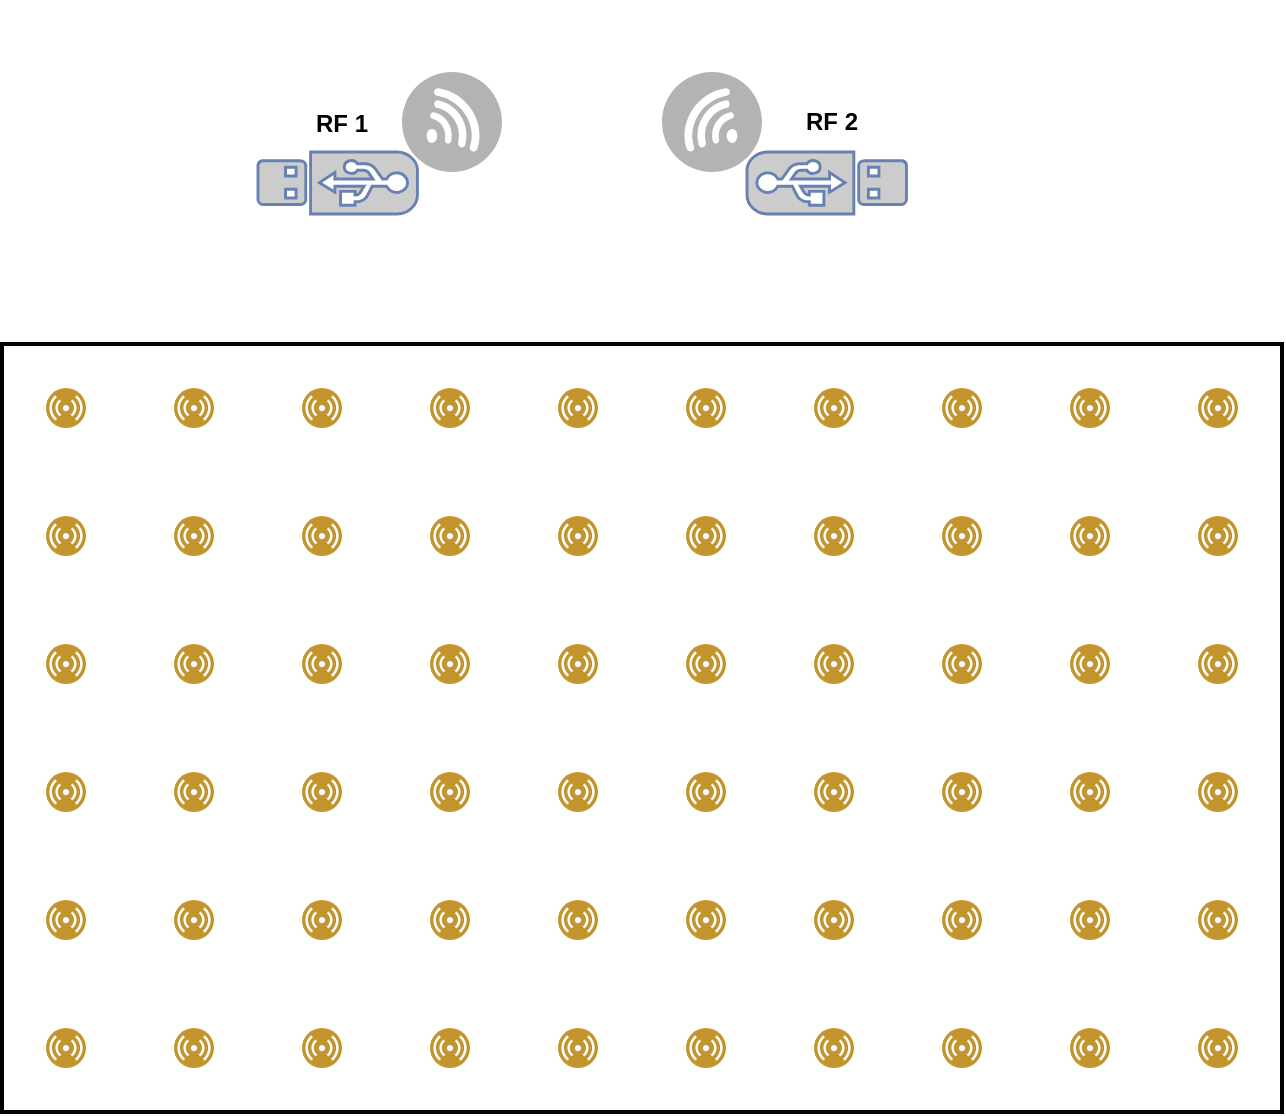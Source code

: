 <mxfile version="12.2.7" type="github" pages="1">
  <diagram id="TeNlqGiva7IvxflfD58E" name="Page-1">
    <mxGraphModel dx="932" dy="593" grid="1" gridSize="10" guides="1" tooltips="1" connect="1" arrows="1" fold="1" page="1" pageScale="1" pageWidth="1169" pageHeight="827" math="0" shadow="0">
      <root>
        <mxCell id="0"/>
        <mxCell id="1" parent="0"/>
        <mxCell id="iRaWRqL0e0JW9HZ2cHJ_-2" value="" style="shape=image;html=1;verticalAlign=top;verticalLabelPosition=bottom;labelBackgroundColor=#ffffff;imageAspect=0;aspect=fixed;image=https://cdn4.iconfinder.com/data/icons/computer-and-technologies-1/800/pc-128.png;flipH=1;" parent="1" vertex="1">
          <mxGeometry x="141.5" y="80" width="128" height="128" as="geometry"/>
        </mxCell>
        <mxCell id="iRaWRqL0e0JW9HZ2cHJ_-5" value="" style="shape=image;html=1;verticalAlign=top;verticalLabelPosition=bottom;labelBackgroundColor=#ffffff;imageAspect=0;aspect=fixed;image=https://cdn4.iconfinder.com/data/icons/logos-and-brands/512/267_Python_logo-128.png;fillColor=#B3B3B3;" parent="1" vertex="1">
          <mxGeometry x="190" y="58.5" width="43" height="43" as="geometry"/>
        </mxCell>
        <mxCell id="i9u_ca7h2w0VZ7ICDSgy-1" value="RF 1" style="text;html=1;strokeColor=none;fillColor=none;align=center;verticalAlign=middle;whiteSpace=wrap;rounded=0;fontStyle=1" vertex="1" parent="1">
          <mxGeometry x="290" y="110" width="40" height="20" as="geometry"/>
        </mxCell>
        <mxCell id="i9u_ca7h2w0VZ7ICDSgy-2" value="" style="shape=image;html=1;verticalAlign=top;verticalLabelPosition=bottom;labelBackgroundColor=#ffffff;imageAspect=0;aspect=fixed;image=https://cdn4.iconfinder.com/data/icons/computer-and-technologies-1/800/pc-128.png" vertex="1" parent="1">
          <mxGeometry x="590" y="80" width="128" height="128" as="geometry"/>
        </mxCell>
        <mxCell id="i9u_ca7h2w0VZ7ICDSgy-3" value="" style="fontColor=#0066CC;verticalAlign=top;verticalLabelPosition=bottom;labelPosition=center;align=center;html=1;outlineConnect=0;fillColor=#CCCCCC;strokeColor=#6881B3;gradientColor=none;gradientDirection=north;strokeWidth=2;shape=mxgraph.networks.usb_stick;direction=south;aspect=fixed;" vertex="1" parent="1">
          <mxGeometry x="512.5" y="134" width="79.72" height="31" as="geometry"/>
        </mxCell>
        <mxCell id="i9u_ca7h2w0VZ7ICDSgy-4" value="" style="verticalLabelPosition=bottom;html=1;fillColor=#B3B3B3;verticalAlign=top;points=[[0.145,0.145,0],[0.856,0.145,0],[0.855,0.855,0],[0.145,0.855,0],[0.5,0,0], [1,0.5,0], [0.5,1,0],[0,0.5,0]];pointerEvents=1;align=center;shape=mxgraph.cisco_safe.capability.wireless_connection;direction=north;" vertex="1" parent="1">
          <mxGeometry x="470" y="94" width="50" height="50" as="geometry"/>
        </mxCell>
        <mxCell id="i9u_ca7h2w0VZ7ICDSgy-5" value="" style="shape=image;html=1;verticalAlign=top;verticalLabelPosition=bottom;labelBackgroundColor=#ffffff;imageAspect=0;aspect=fixed;image=https://cdn4.iconfinder.com/data/icons/logos-and-brands/512/267_Python_logo-128.png;fillColor=#B3B3B3;" vertex="1" parent="1">
          <mxGeometry x="621" y="59.5" width="43" height="43" as="geometry"/>
        </mxCell>
        <mxCell id="i9u_ca7h2w0VZ7ICDSgy-6" value="RF 2" style="text;html=1;strokeColor=none;fillColor=none;align=center;verticalAlign=middle;whiteSpace=wrap;rounded=0;fontStyle=1" vertex="1" parent="1">
          <mxGeometry x="535" y="109" width="40" height="20" as="geometry"/>
        </mxCell>
        <mxCell id="i9u_ca7h2w0VZ7ICDSgy-7" value="" style="fontColor=#0066CC;verticalAlign=top;verticalLabelPosition=bottom;labelPosition=center;align=center;html=1;outlineConnect=0;fillColor=#CCCCCC;strokeColor=#6881B3;gradientColor=none;gradientDirection=north;strokeWidth=2;shape=mxgraph.networks.usb_stick;direction=south;aspect=fixed;flipH=1;" vertex="1" parent="1">
          <mxGeometry x="268" y="134" width="79.72" height="31" as="geometry"/>
        </mxCell>
        <mxCell id="i9u_ca7h2w0VZ7ICDSgy-8" value="" style="verticalLabelPosition=bottom;html=1;fillColor=#B3B3B3;verticalAlign=top;points=[[0.145,0.145,0],[0.856,0.145,0],[0.855,0.855,0],[0.145,0.855,0],[0.5,0,0], [1,0.5,0], [0.5,1,0],[0,0.5,0]];pointerEvents=1;align=center;shape=mxgraph.cisco_safe.capability.wireless_connection;direction=north;flipH=1;" vertex="1" parent="1">
          <mxGeometry x="340" y="94" width="50" height="50" as="geometry"/>
        </mxCell>
        <mxCell id="i9u_ca7h2w0VZ7ICDSgy-10" value="" style="rounded=0;whiteSpace=wrap;html=1;strokeWidth=2;glass=0;shadow=0;comic=0;" vertex="1" parent="1">
          <mxGeometry x="140" y="230" width="640" height="384" as="geometry"/>
        </mxCell>
        <mxCell id="i9u_ca7h2w0VZ7ICDSgy-34" value="" style="group" vertex="1" connectable="0" parent="1">
          <mxGeometry x="162" y="252" width="596" height="20" as="geometry"/>
        </mxCell>
        <mxCell id="i9u_ca7h2w0VZ7ICDSgy-11" value="" style="aspect=fixed;perimeter=ellipsePerimeter;html=1;align=center;shadow=0;dashed=0;fontColor=#4277BB;labelBackgroundColor=#ffffff;fontSize=12;spacingTop=3;image;image=img/lib/ibm/users/sensor.svg;strokeWidth=2;" vertex="1" parent="i9u_ca7h2w0VZ7ICDSgy-34">
          <mxGeometry x="256" width="20" height="20" as="geometry"/>
        </mxCell>
        <mxCell id="i9u_ca7h2w0VZ7ICDSgy-12" value="" style="aspect=fixed;perimeter=ellipsePerimeter;html=1;align=center;shadow=0;dashed=0;fontColor=#4277BB;labelBackgroundColor=#ffffff;fontSize=12;spacingTop=3;image;image=img/lib/ibm/users/sensor.svg;strokeWidth=2;" vertex="1" parent="i9u_ca7h2w0VZ7ICDSgy-34">
          <mxGeometry width="20" height="20" as="geometry"/>
        </mxCell>
        <mxCell id="i9u_ca7h2w0VZ7ICDSgy-13" value="" style="aspect=fixed;perimeter=ellipsePerimeter;html=1;align=center;shadow=0;dashed=0;fontColor=#4277BB;labelBackgroundColor=#ffffff;fontSize=12;spacingTop=3;image;image=img/lib/ibm/users/sensor.svg;strokeWidth=2;" vertex="1" parent="i9u_ca7h2w0VZ7ICDSgy-34">
          <mxGeometry x="64" width="20" height="20" as="geometry"/>
        </mxCell>
        <mxCell id="i9u_ca7h2w0VZ7ICDSgy-14" value="" style="aspect=fixed;perimeter=ellipsePerimeter;html=1;align=center;shadow=0;dashed=0;fontColor=#4277BB;labelBackgroundColor=#ffffff;fontSize=12;spacingTop=3;image;image=img/lib/ibm/users/sensor.svg;strokeWidth=2;" vertex="1" parent="i9u_ca7h2w0VZ7ICDSgy-34">
          <mxGeometry x="128" width="20" height="20" as="geometry"/>
        </mxCell>
        <mxCell id="i9u_ca7h2w0VZ7ICDSgy-15" value="" style="aspect=fixed;perimeter=ellipsePerimeter;html=1;align=center;shadow=0;dashed=0;fontColor=#4277BB;labelBackgroundColor=#ffffff;fontSize=12;spacingTop=3;image;image=img/lib/ibm/users/sensor.svg;strokeWidth=2;" vertex="1" parent="i9u_ca7h2w0VZ7ICDSgy-34">
          <mxGeometry x="192" width="20" height="20" as="geometry"/>
        </mxCell>
        <mxCell id="i9u_ca7h2w0VZ7ICDSgy-16" value="" style="aspect=fixed;perimeter=ellipsePerimeter;html=1;align=center;shadow=0;dashed=0;fontColor=#4277BB;labelBackgroundColor=#ffffff;fontSize=12;spacingTop=3;image;image=img/lib/ibm/users/sensor.svg;strokeWidth=2;" vertex="1" parent="i9u_ca7h2w0VZ7ICDSgy-34">
          <mxGeometry x="576" width="20" height="20" as="geometry"/>
        </mxCell>
        <mxCell id="i9u_ca7h2w0VZ7ICDSgy-17" value="" style="aspect=fixed;perimeter=ellipsePerimeter;html=1;align=center;shadow=0;dashed=0;fontColor=#4277BB;labelBackgroundColor=#ffffff;fontSize=12;spacingTop=3;image;image=img/lib/ibm/users/sensor.svg;strokeWidth=2;" vertex="1" parent="i9u_ca7h2w0VZ7ICDSgy-34">
          <mxGeometry x="320" width="20" height="20" as="geometry"/>
        </mxCell>
        <mxCell id="i9u_ca7h2w0VZ7ICDSgy-18" value="" style="aspect=fixed;perimeter=ellipsePerimeter;html=1;align=center;shadow=0;dashed=0;fontColor=#4277BB;labelBackgroundColor=#ffffff;fontSize=12;spacingTop=3;image;image=img/lib/ibm/users/sensor.svg;strokeWidth=2;" vertex="1" parent="i9u_ca7h2w0VZ7ICDSgy-34">
          <mxGeometry x="384" width="20" height="20" as="geometry"/>
        </mxCell>
        <mxCell id="i9u_ca7h2w0VZ7ICDSgy-19" value="" style="aspect=fixed;perimeter=ellipsePerimeter;html=1;align=center;shadow=0;dashed=0;fontColor=#4277BB;labelBackgroundColor=#ffffff;fontSize=12;spacingTop=3;image;image=img/lib/ibm/users/sensor.svg;strokeWidth=2;" vertex="1" parent="i9u_ca7h2w0VZ7ICDSgy-34">
          <mxGeometry x="448" width="20" height="20" as="geometry"/>
        </mxCell>
        <mxCell id="i9u_ca7h2w0VZ7ICDSgy-20" value="" style="aspect=fixed;perimeter=ellipsePerimeter;html=1;align=center;shadow=0;dashed=0;fontColor=#4277BB;labelBackgroundColor=#ffffff;fontSize=12;spacingTop=3;image;image=img/lib/ibm/users/sensor.svg;strokeWidth=2;" vertex="1" parent="i9u_ca7h2w0VZ7ICDSgy-34">
          <mxGeometry x="512" width="20" height="20" as="geometry"/>
        </mxCell>
        <mxCell id="i9u_ca7h2w0VZ7ICDSgy-35" value="" style="group" vertex="1" connectable="0" parent="1">
          <mxGeometry x="162" y="316" width="596" height="20" as="geometry"/>
        </mxCell>
        <mxCell id="i9u_ca7h2w0VZ7ICDSgy-36" value="" style="aspect=fixed;perimeter=ellipsePerimeter;html=1;align=center;shadow=0;dashed=0;fontColor=#4277BB;labelBackgroundColor=#ffffff;fontSize=12;spacingTop=3;image;image=img/lib/ibm/users/sensor.svg;strokeWidth=2;" vertex="1" parent="i9u_ca7h2w0VZ7ICDSgy-35">
          <mxGeometry x="256" width="20" height="20" as="geometry"/>
        </mxCell>
        <mxCell id="i9u_ca7h2w0VZ7ICDSgy-37" value="" style="aspect=fixed;perimeter=ellipsePerimeter;html=1;align=center;shadow=0;dashed=0;fontColor=#4277BB;labelBackgroundColor=#ffffff;fontSize=12;spacingTop=3;image;image=img/lib/ibm/users/sensor.svg;strokeWidth=2;" vertex="1" parent="i9u_ca7h2w0VZ7ICDSgy-35">
          <mxGeometry width="20" height="20" as="geometry"/>
        </mxCell>
        <mxCell id="i9u_ca7h2w0VZ7ICDSgy-38" value="" style="aspect=fixed;perimeter=ellipsePerimeter;html=1;align=center;shadow=0;dashed=0;fontColor=#4277BB;labelBackgroundColor=#ffffff;fontSize=12;spacingTop=3;image;image=img/lib/ibm/users/sensor.svg;strokeWidth=2;" vertex="1" parent="i9u_ca7h2w0VZ7ICDSgy-35">
          <mxGeometry x="64" width="20" height="20" as="geometry"/>
        </mxCell>
        <mxCell id="i9u_ca7h2w0VZ7ICDSgy-39" value="" style="aspect=fixed;perimeter=ellipsePerimeter;html=1;align=center;shadow=0;dashed=0;fontColor=#4277BB;labelBackgroundColor=#ffffff;fontSize=12;spacingTop=3;image;image=img/lib/ibm/users/sensor.svg;strokeWidth=2;" vertex="1" parent="i9u_ca7h2w0VZ7ICDSgy-35">
          <mxGeometry x="128" width="20" height="20" as="geometry"/>
        </mxCell>
        <mxCell id="i9u_ca7h2w0VZ7ICDSgy-40" value="" style="aspect=fixed;perimeter=ellipsePerimeter;html=1;align=center;shadow=0;dashed=0;fontColor=#4277BB;labelBackgroundColor=#ffffff;fontSize=12;spacingTop=3;image;image=img/lib/ibm/users/sensor.svg;strokeWidth=2;" vertex="1" parent="i9u_ca7h2w0VZ7ICDSgy-35">
          <mxGeometry x="192" width="20" height="20" as="geometry"/>
        </mxCell>
        <mxCell id="i9u_ca7h2w0VZ7ICDSgy-41" value="" style="aspect=fixed;perimeter=ellipsePerimeter;html=1;align=center;shadow=0;dashed=0;fontColor=#4277BB;labelBackgroundColor=#ffffff;fontSize=12;spacingTop=3;image;image=img/lib/ibm/users/sensor.svg;strokeWidth=2;" vertex="1" parent="i9u_ca7h2w0VZ7ICDSgy-35">
          <mxGeometry x="576" width="20" height="20" as="geometry"/>
        </mxCell>
        <mxCell id="i9u_ca7h2w0VZ7ICDSgy-42" value="" style="aspect=fixed;perimeter=ellipsePerimeter;html=1;align=center;shadow=0;dashed=0;fontColor=#4277BB;labelBackgroundColor=#ffffff;fontSize=12;spacingTop=3;image;image=img/lib/ibm/users/sensor.svg;strokeWidth=2;" vertex="1" parent="i9u_ca7h2w0VZ7ICDSgy-35">
          <mxGeometry x="320" width="20" height="20" as="geometry"/>
        </mxCell>
        <mxCell id="i9u_ca7h2w0VZ7ICDSgy-43" value="" style="aspect=fixed;perimeter=ellipsePerimeter;html=1;align=center;shadow=0;dashed=0;fontColor=#4277BB;labelBackgroundColor=#ffffff;fontSize=12;spacingTop=3;image;image=img/lib/ibm/users/sensor.svg;strokeWidth=2;" vertex="1" parent="i9u_ca7h2w0VZ7ICDSgy-35">
          <mxGeometry x="384" width="20" height="20" as="geometry"/>
        </mxCell>
        <mxCell id="i9u_ca7h2w0VZ7ICDSgy-44" value="" style="aspect=fixed;perimeter=ellipsePerimeter;html=1;align=center;shadow=0;dashed=0;fontColor=#4277BB;labelBackgroundColor=#ffffff;fontSize=12;spacingTop=3;image;image=img/lib/ibm/users/sensor.svg;strokeWidth=2;" vertex="1" parent="i9u_ca7h2w0VZ7ICDSgy-35">
          <mxGeometry x="448" width="20" height="20" as="geometry"/>
        </mxCell>
        <mxCell id="i9u_ca7h2w0VZ7ICDSgy-45" value="" style="aspect=fixed;perimeter=ellipsePerimeter;html=1;align=center;shadow=0;dashed=0;fontColor=#4277BB;labelBackgroundColor=#ffffff;fontSize=12;spacingTop=3;image;image=img/lib/ibm/users/sensor.svg;strokeWidth=2;" vertex="1" parent="i9u_ca7h2w0VZ7ICDSgy-35">
          <mxGeometry x="512" width="20" height="20" as="geometry"/>
        </mxCell>
        <mxCell id="i9u_ca7h2w0VZ7ICDSgy-46" value="" style="group" vertex="1" connectable="0" parent="1">
          <mxGeometry x="162" y="380" width="596" height="20" as="geometry"/>
        </mxCell>
        <mxCell id="i9u_ca7h2w0VZ7ICDSgy-47" value="" style="aspect=fixed;perimeter=ellipsePerimeter;html=1;align=center;shadow=0;dashed=0;fontColor=#4277BB;labelBackgroundColor=#ffffff;fontSize=12;spacingTop=3;image;image=img/lib/ibm/users/sensor.svg;strokeWidth=2;" vertex="1" parent="i9u_ca7h2w0VZ7ICDSgy-46">
          <mxGeometry x="256" width="20" height="20" as="geometry"/>
        </mxCell>
        <mxCell id="i9u_ca7h2w0VZ7ICDSgy-48" value="" style="aspect=fixed;perimeter=ellipsePerimeter;html=1;align=center;shadow=0;dashed=0;fontColor=#4277BB;labelBackgroundColor=#ffffff;fontSize=12;spacingTop=3;image;image=img/lib/ibm/users/sensor.svg;strokeWidth=2;" vertex="1" parent="i9u_ca7h2w0VZ7ICDSgy-46">
          <mxGeometry width="20" height="20" as="geometry"/>
        </mxCell>
        <mxCell id="i9u_ca7h2w0VZ7ICDSgy-49" value="" style="aspect=fixed;perimeter=ellipsePerimeter;html=1;align=center;shadow=0;dashed=0;fontColor=#4277BB;labelBackgroundColor=#ffffff;fontSize=12;spacingTop=3;image;image=img/lib/ibm/users/sensor.svg;strokeWidth=2;" vertex="1" parent="i9u_ca7h2w0VZ7ICDSgy-46">
          <mxGeometry x="64" width="20" height="20" as="geometry"/>
        </mxCell>
        <mxCell id="i9u_ca7h2w0VZ7ICDSgy-50" value="" style="aspect=fixed;perimeter=ellipsePerimeter;html=1;align=center;shadow=0;dashed=0;fontColor=#4277BB;labelBackgroundColor=#ffffff;fontSize=12;spacingTop=3;image;image=img/lib/ibm/users/sensor.svg;strokeWidth=2;" vertex="1" parent="i9u_ca7h2w0VZ7ICDSgy-46">
          <mxGeometry x="128" width="20" height="20" as="geometry"/>
        </mxCell>
        <mxCell id="i9u_ca7h2w0VZ7ICDSgy-51" value="" style="aspect=fixed;perimeter=ellipsePerimeter;html=1;align=center;shadow=0;dashed=0;fontColor=#4277BB;labelBackgroundColor=#ffffff;fontSize=12;spacingTop=3;image;image=img/lib/ibm/users/sensor.svg;strokeWidth=2;" vertex="1" parent="i9u_ca7h2w0VZ7ICDSgy-46">
          <mxGeometry x="192" width="20" height="20" as="geometry"/>
        </mxCell>
        <mxCell id="i9u_ca7h2w0VZ7ICDSgy-52" value="" style="aspect=fixed;perimeter=ellipsePerimeter;html=1;align=center;shadow=0;dashed=0;fontColor=#4277BB;labelBackgroundColor=#ffffff;fontSize=12;spacingTop=3;image;image=img/lib/ibm/users/sensor.svg;strokeWidth=2;" vertex="1" parent="i9u_ca7h2w0VZ7ICDSgy-46">
          <mxGeometry x="576" width="20" height="20" as="geometry"/>
        </mxCell>
        <mxCell id="i9u_ca7h2w0VZ7ICDSgy-53" value="" style="aspect=fixed;perimeter=ellipsePerimeter;html=1;align=center;shadow=0;dashed=0;fontColor=#4277BB;labelBackgroundColor=#ffffff;fontSize=12;spacingTop=3;image;image=img/lib/ibm/users/sensor.svg;strokeWidth=2;" vertex="1" parent="i9u_ca7h2w0VZ7ICDSgy-46">
          <mxGeometry x="320" width="20" height="20" as="geometry"/>
        </mxCell>
        <mxCell id="i9u_ca7h2w0VZ7ICDSgy-54" value="" style="aspect=fixed;perimeter=ellipsePerimeter;html=1;align=center;shadow=0;dashed=0;fontColor=#4277BB;labelBackgroundColor=#ffffff;fontSize=12;spacingTop=3;image;image=img/lib/ibm/users/sensor.svg;strokeWidth=2;" vertex="1" parent="i9u_ca7h2w0VZ7ICDSgy-46">
          <mxGeometry x="384" width="20" height="20" as="geometry"/>
        </mxCell>
        <mxCell id="i9u_ca7h2w0VZ7ICDSgy-55" value="" style="aspect=fixed;perimeter=ellipsePerimeter;html=1;align=center;shadow=0;dashed=0;fontColor=#4277BB;labelBackgroundColor=#ffffff;fontSize=12;spacingTop=3;image;image=img/lib/ibm/users/sensor.svg;strokeWidth=2;" vertex="1" parent="i9u_ca7h2w0VZ7ICDSgy-46">
          <mxGeometry x="448" width="20" height="20" as="geometry"/>
        </mxCell>
        <mxCell id="i9u_ca7h2w0VZ7ICDSgy-56" value="" style="aspect=fixed;perimeter=ellipsePerimeter;html=1;align=center;shadow=0;dashed=0;fontColor=#4277BB;labelBackgroundColor=#ffffff;fontSize=12;spacingTop=3;image;image=img/lib/ibm/users/sensor.svg;strokeWidth=2;" vertex="1" parent="i9u_ca7h2w0VZ7ICDSgy-46">
          <mxGeometry x="512" width="20" height="20" as="geometry"/>
        </mxCell>
        <mxCell id="i9u_ca7h2w0VZ7ICDSgy-57" value="" style="group" vertex="1" connectable="0" parent="1">
          <mxGeometry x="162" y="444" width="596" height="20" as="geometry"/>
        </mxCell>
        <mxCell id="i9u_ca7h2w0VZ7ICDSgy-58" value="" style="aspect=fixed;perimeter=ellipsePerimeter;html=1;align=center;shadow=0;dashed=0;fontColor=#4277BB;labelBackgroundColor=#ffffff;fontSize=12;spacingTop=3;image;image=img/lib/ibm/users/sensor.svg;strokeWidth=2;" vertex="1" parent="i9u_ca7h2w0VZ7ICDSgy-57">
          <mxGeometry x="256" width="20" height="20" as="geometry"/>
        </mxCell>
        <mxCell id="i9u_ca7h2w0VZ7ICDSgy-59" value="" style="aspect=fixed;perimeter=ellipsePerimeter;html=1;align=center;shadow=0;dashed=0;fontColor=#4277BB;labelBackgroundColor=#ffffff;fontSize=12;spacingTop=3;image;image=img/lib/ibm/users/sensor.svg;strokeWidth=2;" vertex="1" parent="i9u_ca7h2w0VZ7ICDSgy-57">
          <mxGeometry width="20" height="20" as="geometry"/>
        </mxCell>
        <mxCell id="i9u_ca7h2w0VZ7ICDSgy-60" value="" style="aspect=fixed;perimeter=ellipsePerimeter;html=1;align=center;shadow=0;dashed=0;fontColor=#4277BB;labelBackgroundColor=#ffffff;fontSize=12;spacingTop=3;image;image=img/lib/ibm/users/sensor.svg;strokeWidth=2;" vertex="1" parent="i9u_ca7h2w0VZ7ICDSgy-57">
          <mxGeometry x="64" width="20" height="20" as="geometry"/>
        </mxCell>
        <mxCell id="i9u_ca7h2w0VZ7ICDSgy-61" value="" style="aspect=fixed;perimeter=ellipsePerimeter;html=1;align=center;shadow=0;dashed=0;fontColor=#4277BB;labelBackgroundColor=#ffffff;fontSize=12;spacingTop=3;image;image=img/lib/ibm/users/sensor.svg;strokeWidth=2;" vertex="1" parent="i9u_ca7h2w0VZ7ICDSgy-57">
          <mxGeometry x="128" width="20" height="20" as="geometry"/>
        </mxCell>
        <mxCell id="i9u_ca7h2w0VZ7ICDSgy-62" value="" style="aspect=fixed;perimeter=ellipsePerimeter;html=1;align=center;shadow=0;dashed=0;fontColor=#4277BB;labelBackgroundColor=#ffffff;fontSize=12;spacingTop=3;image;image=img/lib/ibm/users/sensor.svg;strokeWidth=2;" vertex="1" parent="i9u_ca7h2w0VZ7ICDSgy-57">
          <mxGeometry x="192" width="20" height="20" as="geometry"/>
        </mxCell>
        <mxCell id="i9u_ca7h2w0VZ7ICDSgy-63" value="" style="aspect=fixed;perimeter=ellipsePerimeter;html=1;align=center;shadow=0;dashed=0;fontColor=#4277BB;labelBackgroundColor=#ffffff;fontSize=12;spacingTop=3;image;image=img/lib/ibm/users/sensor.svg;strokeWidth=2;" vertex="1" parent="i9u_ca7h2w0VZ7ICDSgy-57">
          <mxGeometry x="576" width="20" height="20" as="geometry"/>
        </mxCell>
        <mxCell id="i9u_ca7h2w0VZ7ICDSgy-64" value="" style="aspect=fixed;perimeter=ellipsePerimeter;html=1;align=center;shadow=0;dashed=0;fontColor=#4277BB;labelBackgroundColor=#ffffff;fontSize=12;spacingTop=3;image;image=img/lib/ibm/users/sensor.svg;strokeWidth=2;" vertex="1" parent="i9u_ca7h2w0VZ7ICDSgy-57">
          <mxGeometry x="320" width="20" height="20" as="geometry"/>
        </mxCell>
        <mxCell id="i9u_ca7h2w0VZ7ICDSgy-65" value="" style="aspect=fixed;perimeter=ellipsePerimeter;html=1;align=center;shadow=0;dashed=0;fontColor=#4277BB;labelBackgroundColor=#ffffff;fontSize=12;spacingTop=3;image;image=img/lib/ibm/users/sensor.svg;strokeWidth=2;" vertex="1" parent="i9u_ca7h2w0VZ7ICDSgy-57">
          <mxGeometry x="384" width="20" height="20" as="geometry"/>
        </mxCell>
        <mxCell id="i9u_ca7h2w0VZ7ICDSgy-66" value="" style="aspect=fixed;perimeter=ellipsePerimeter;html=1;align=center;shadow=0;dashed=0;fontColor=#4277BB;labelBackgroundColor=#ffffff;fontSize=12;spacingTop=3;image;image=img/lib/ibm/users/sensor.svg;strokeWidth=2;" vertex="1" parent="i9u_ca7h2w0VZ7ICDSgy-57">
          <mxGeometry x="448" width="20" height="20" as="geometry"/>
        </mxCell>
        <mxCell id="i9u_ca7h2w0VZ7ICDSgy-67" value="" style="aspect=fixed;perimeter=ellipsePerimeter;html=1;align=center;shadow=0;dashed=0;fontColor=#4277BB;labelBackgroundColor=#ffffff;fontSize=12;spacingTop=3;image;image=img/lib/ibm/users/sensor.svg;strokeWidth=2;" vertex="1" parent="i9u_ca7h2w0VZ7ICDSgy-57">
          <mxGeometry x="512" width="20" height="20" as="geometry"/>
        </mxCell>
        <mxCell id="i9u_ca7h2w0VZ7ICDSgy-68" value="" style="group" vertex="1" connectable="0" parent="1">
          <mxGeometry x="162" y="508" width="596" height="20" as="geometry"/>
        </mxCell>
        <mxCell id="i9u_ca7h2w0VZ7ICDSgy-69" value="" style="aspect=fixed;perimeter=ellipsePerimeter;html=1;align=center;shadow=0;dashed=0;fontColor=#4277BB;labelBackgroundColor=#ffffff;fontSize=12;spacingTop=3;image;image=img/lib/ibm/users/sensor.svg;strokeWidth=2;" vertex="1" parent="i9u_ca7h2w0VZ7ICDSgy-68">
          <mxGeometry x="256" width="20" height="20" as="geometry"/>
        </mxCell>
        <mxCell id="i9u_ca7h2w0VZ7ICDSgy-70" value="" style="aspect=fixed;perimeter=ellipsePerimeter;html=1;align=center;shadow=0;dashed=0;fontColor=#4277BB;labelBackgroundColor=#ffffff;fontSize=12;spacingTop=3;image;image=img/lib/ibm/users/sensor.svg;strokeWidth=2;" vertex="1" parent="i9u_ca7h2w0VZ7ICDSgy-68">
          <mxGeometry width="20" height="20" as="geometry"/>
        </mxCell>
        <mxCell id="i9u_ca7h2w0VZ7ICDSgy-71" value="" style="aspect=fixed;perimeter=ellipsePerimeter;html=1;align=center;shadow=0;dashed=0;fontColor=#4277BB;labelBackgroundColor=#ffffff;fontSize=12;spacingTop=3;image;image=img/lib/ibm/users/sensor.svg;strokeWidth=2;" vertex="1" parent="i9u_ca7h2w0VZ7ICDSgy-68">
          <mxGeometry x="64" width="20" height="20" as="geometry"/>
        </mxCell>
        <mxCell id="i9u_ca7h2w0VZ7ICDSgy-72" value="" style="aspect=fixed;perimeter=ellipsePerimeter;html=1;align=center;shadow=0;dashed=0;fontColor=#4277BB;labelBackgroundColor=#ffffff;fontSize=12;spacingTop=3;image;image=img/lib/ibm/users/sensor.svg;strokeWidth=2;" vertex="1" parent="i9u_ca7h2w0VZ7ICDSgy-68">
          <mxGeometry x="128" width="20" height="20" as="geometry"/>
        </mxCell>
        <mxCell id="i9u_ca7h2w0VZ7ICDSgy-73" value="" style="aspect=fixed;perimeter=ellipsePerimeter;html=1;align=center;shadow=0;dashed=0;fontColor=#4277BB;labelBackgroundColor=#ffffff;fontSize=12;spacingTop=3;image;image=img/lib/ibm/users/sensor.svg;strokeWidth=2;" vertex="1" parent="i9u_ca7h2w0VZ7ICDSgy-68">
          <mxGeometry x="192" width="20" height="20" as="geometry"/>
        </mxCell>
        <mxCell id="i9u_ca7h2w0VZ7ICDSgy-74" value="" style="aspect=fixed;perimeter=ellipsePerimeter;html=1;align=center;shadow=0;dashed=0;fontColor=#4277BB;labelBackgroundColor=#ffffff;fontSize=12;spacingTop=3;image;image=img/lib/ibm/users/sensor.svg;strokeWidth=2;" vertex="1" parent="i9u_ca7h2w0VZ7ICDSgy-68">
          <mxGeometry x="576" width="20" height="20" as="geometry"/>
        </mxCell>
        <mxCell id="i9u_ca7h2w0VZ7ICDSgy-75" value="" style="aspect=fixed;perimeter=ellipsePerimeter;html=1;align=center;shadow=0;dashed=0;fontColor=#4277BB;labelBackgroundColor=#ffffff;fontSize=12;spacingTop=3;image;image=img/lib/ibm/users/sensor.svg;strokeWidth=2;" vertex="1" parent="i9u_ca7h2w0VZ7ICDSgy-68">
          <mxGeometry x="320" width="20" height="20" as="geometry"/>
        </mxCell>
        <mxCell id="i9u_ca7h2w0VZ7ICDSgy-76" value="" style="aspect=fixed;perimeter=ellipsePerimeter;html=1;align=center;shadow=0;dashed=0;fontColor=#4277BB;labelBackgroundColor=#ffffff;fontSize=12;spacingTop=3;image;image=img/lib/ibm/users/sensor.svg;strokeWidth=2;" vertex="1" parent="i9u_ca7h2w0VZ7ICDSgy-68">
          <mxGeometry x="384" width="20" height="20" as="geometry"/>
        </mxCell>
        <mxCell id="i9u_ca7h2w0VZ7ICDSgy-77" value="" style="aspect=fixed;perimeter=ellipsePerimeter;html=1;align=center;shadow=0;dashed=0;fontColor=#4277BB;labelBackgroundColor=#ffffff;fontSize=12;spacingTop=3;image;image=img/lib/ibm/users/sensor.svg;strokeWidth=2;" vertex="1" parent="i9u_ca7h2w0VZ7ICDSgy-68">
          <mxGeometry x="448" width="20" height="20" as="geometry"/>
        </mxCell>
        <mxCell id="i9u_ca7h2w0VZ7ICDSgy-78" value="" style="aspect=fixed;perimeter=ellipsePerimeter;html=1;align=center;shadow=0;dashed=0;fontColor=#4277BB;labelBackgroundColor=#ffffff;fontSize=12;spacingTop=3;image;image=img/lib/ibm/users/sensor.svg;strokeWidth=2;" vertex="1" parent="i9u_ca7h2w0VZ7ICDSgy-68">
          <mxGeometry x="512" width="20" height="20" as="geometry"/>
        </mxCell>
        <mxCell id="i9u_ca7h2w0VZ7ICDSgy-79" value="" style="group" vertex="1" connectable="0" parent="1">
          <mxGeometry x="162" y="572" width="596" height="20" as="geometry"/>
        </mxCell>
        <mxCell id="i9u_ca7h2w0VZ7ICDSgy-80" value="" style="aspect=fixed;perimeter=ellipsePerimeter;html=1;align=center;shadow=0;dashed=0;fontColor=#4277BB;labelBackgroundColor=#ffffff;fontSize=12;spacingTop=3;image;image=img/lib/ibm/users/sensor.svg;strokeWidth=2;" vertex="1" parent="i9u_ca7h2w0VZ7ICDSgy-79">
          <mxGeometry x="256" width="20" height="20" as="geometry"/>
        </mxCell>
        <mxCell id="i9u_ca7h2w0VZ7ICDSgy-81" value="" style="aspect=fixed;perimeter=ellipsePerimeter;html=1;align=center;shadow=0;dashed=0;fontColor=#4277BB;labelBackgroundColor=#ffffff;fontSize=12;spacingTop=3;image;image=img/lib/ibm/users/sensor.svg;strokeWidth=2;" vertex="1" parent="i9u_ca7h2w0VZ7ICDSgy-79">
          <mxGeometry width="20" height="20" as="geometry"/>
        </mxCell>
        <mxCell id="i9u_ca7h2w0VZ7ICDSgy-82" value="" style="aspect=fixed;perimeter=ellipsePerimeter;html=1;align=center;shadow=0;dashed=0;fontColor=#4277BB;labelBackgroundColor=#ffffff;fontSize=12;spacingTop=3;image;image=img/lib/ibm/users/sensor.svg;strokeWidth=2;" vertex="1" parent="i9u_ca7h2w0VZ7ICDSgy-79">
          <mxGeometry x="64" width="20" height="20" as="geometry"/>
        </mxCell>
        <mxCell id="i9u_ca7h2w0VZ7ICDSgy-83" value="" style="aspect=fixed;perimeter=ellipsePerimeter;html=1;align=center;shadow=0;dashed=0;fontColor=#4277BB;labelBackgroundColor=#ffffff;fontSize=12;spacingTop=3;image;image=img/lib/ibm/users/sensor.svg;strokeWidth=2;" vertex="1" parent="i9u_ca7h2w0VZ7ICDSgy-79">
          <mxGeometry x="128" width="20" height="20" as="geometry"/>
        </mxCell>
        <mxCell id="i9u_ca7h2w0VZ7ICDSgy-84" value="" style="aspect=fixed;perimeter=ellipsePerimeter;html=1;align=center;shadow=0;dashed=0;fontColor=#4277BB;labelBackgroundColor=#ffffff;fontSize=12;spacingTop=3;image;image=img/lib/ibm/users/sensor.svg;strokeWidth=2;" vertex="1" parent="i9u_ca7h2w0VZ7ICDSgy-79">
          <mxGeometry x="192" width="20" height="20" as="geometry"/>
        </mxCell>
        <mxCell id="i9u_ca7h2w0VZ7ICDSgy-85" value="" style="aspect=fixed;perimeter=ellipsePerimeter;html=1;align=center;shadow=0;dashed=0;fontColor=#4277BB;labelBackgroundColor=#ffffff;fontSize=12;spacingTop=3;image;image=img/lib/ibm/users/sensor.svg;strokeWidth=2;" vertex="1" parent="i9u_ca7h2w0VZ7ICDSgy-79">
          <mxGeometry x="576" width="20" height="20" as="geometry"/>
        </mxCell>
        <mxCell id="i9u_ca7h2w0VZ7ICDSgy-86" value="" style="aspect=fixed;perimeter=ellipsePerimeter;html=1;align=center;shadow=0;dashed=0;fontColor=#4277BB;labelBackgroundColor=#ffffff;fontSize=12;spacingTop=3;image;image=img/lib/ibm/users/sensor.svg;strokeWidth=2;" vertex="1" parent="i9u_ca7h2w0VZ7ICDSgy-79">
          <mxGeometry x="320" width="20" height="20" as="geometry"/>
        </mxCell>
        <mxCell id="i9u_ca7h2w0VZ7ICDSgy-87" value="" style="aspect=fixed;perimeter=ellipsePerimeter;html=1;align=center;shadow=0;dashed=0;fontColor=#4277BB;labelBackgroundColor=#ffffff;fontSize=12;spacingTop=3;image;image=img/lib/ibm/users/sensor.svg;strokeWidth=2;" vertex="1" parent="i9u_ca7h2w0VZ7ICDSgy-79">
          <mxGeometry x="384" width="20" height="20" as="geometry"/>
        </mxCell>
        <mxCell id="i9u_ca7h2w0VZ7ICDSgy-88" value="" style="aspect=fixed;perimeter=ellipsePerimeter;html=1;align=center;shadow=0;dashed=0;fontColor=#4277BB;labelBackgroundColor=#ffffff;fontSize=12;spacingTop=3;image;image=img/lib/ibm/users/sensor.svg;strokeWidth=2;" vertex="1" parent="i9u_ca7h2w0VZ7ICDSgy-79">
          <mxGeometry x="448" width="20" height="20" as="geometry"/>
        </mxCell>
        <mxCell id="i9u_ca7h2w0VZ7ICDSgy-89" value="" style="aspect=fixed;perimeter=ellipsePerimeter;html=1;align=center;shadow=0;dashed=0;fontColor=#4277BB;labelBackgroundColor=#ffffff;fontSize=12;spacingTop=3;image;image=img/lib/ibm/users/sensor.svg;strokeWidth=2;" vertex="1" parent="i9u_ca7h2w0VZ7ICDSgy-79">
          <mxGeometry x="512" width="20" height="20" as="geometry"/>
        </mxCell>
      </root>
    </mxGraphModel>
  </diagram>
</mxfile>
